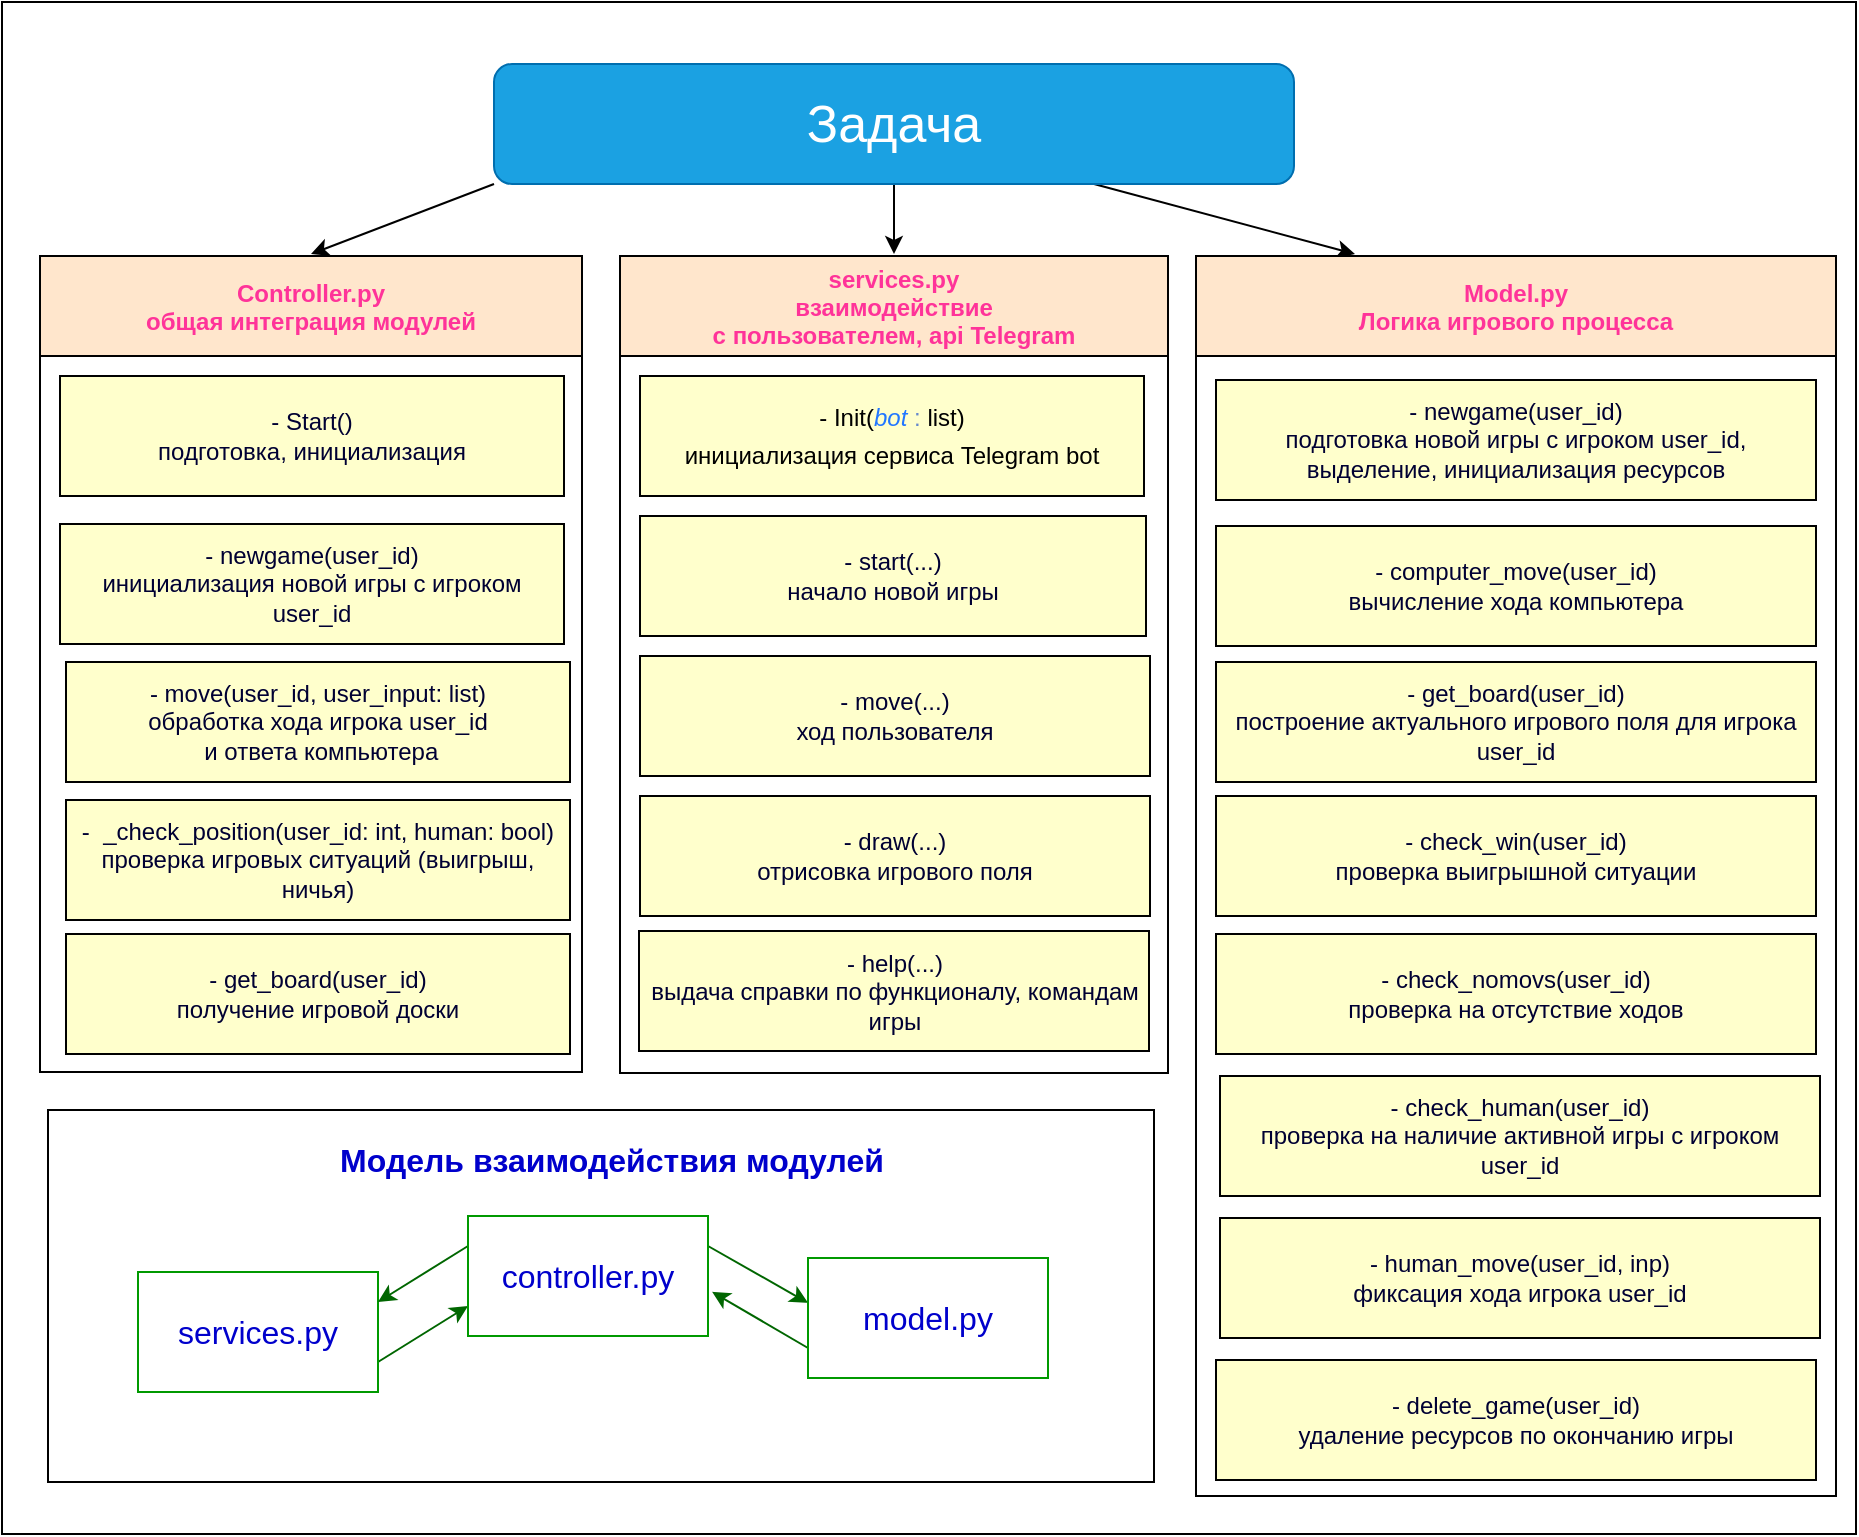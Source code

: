 <mxfile>
    <diagram id="d1onOI0jFkcU-A59MVnD" name="Page-1">
        <mxGraphModel dx="912" dy="722" grid="0" gridSize="10" guides="1" tooltips="1" connect="1" arrows="1" fold="1" page="0" pageScale="1" pageWidth="827" pageHeight="1169" background="#FFFFFF" math="0" shadow="0">
            <root>
                <mxCell id="0"/>
                <mxCell id="1" parent="0"/>
                <mxCell id="90" value="" style="rounded=0;shadow=0;glass=0;labelBackgroundColor=none;labelBorderColor=none;sketch=0;fontColor=none;strokeColor=#000000;fillColor=none;noLabel=1;" parent="1" vertex="1">
                    <mxGeometry x="9" y="41" width="927" height="766" as="geometry"/>
                </mxCell>
                <mxCell id="62" style="edgeStyle=none;html=1;exitX=0;exitY=1;exitDx=0;exitDy=0;entryX=0.5;entryY=0;entryDx=0;entryDy=0;fontColor=#FFFFFF;strokeColor=#000000;" parent="1" source="61" target="84" edge="1">
                    <mxGeometry relative="1" as="geometry">
                        <mxPoint x="150" y="449" as="targetPoint"/>
                    </mxGeometry>
                </mxCell>
                <mxCell id="82" style="edgeStyle=none;html=1;exitX=0.75;exitY=1;exitDx=0;exitDy=0;entryX=0.25;entryY=0;entryDx=0;entryDy=0;fontColor=#00FF00;strokeColor=#000000;" parent="1" source="61" target="73" edge="1">
                    <mxGeometry relative="1" as="geometry"/>
                </mxCell>
                <mxCell id="83" style="edgeStyle=none;html=1;exitX=0.5;exitY=1;exitDx=0;exitDy=0;entryX=0.5;entryY=0;entryDx=0;entryDy=0;fontColor=#00FF00;strokeColor=#000000;" parent="1" source="61" target="65" edge="1">
                    <mxGeometry relative="1" as="geometry"/>
                </mxCell>
                <mxCell id="61" value="&lt;font color=&quot;#ffffff&quot; style=&quot;font-size: 26px&quot;&gt;Задача&lt;/font&gt;" style="rounded=1;whiteSpace=wrap;html=1;fontColor=#ffffff;strokeColor=#006EAF;fillColor=#1ba1e2;" parent="1" vertex="1">
                    <mxGeometry x="255" y="72" width="400" height="60" as="geometry"/>
                </mxCell>
                <mxCell id="65" value="services.py&#10;взаимодействие&#10;с пользователем, api Telegram" style="swimlane;fontColor=#FF3399;strokeColor=#000000;startSize=50;labelBackgroundColor=none;labelBorderColor=none;swimlaneFillColor=none;perimeterSpacing=1;swimlaneLine=1;glass=0;rounded=0;shadow=0;sketch=0;fillColor=#FFE6CC;" parent="1" vertex="1">
                    <mxGeometry x="318" y="168" width="274" height="408.5" as="geometry"/>
                </mxCell>
                <mxCell id="70" value="&lt;div style=&quot;line-height: 19px&quot;&gt;&lt;font style=&quot;font-size: 12px&quot;&gt;&lt;font color=&quot;#000000&quot; style=&quot;font-size: 12px&quot;&gt;- Init(&lt;/font&gt;&lt;span style=&quot;color: rgb(34 , 119 , 255) ; font-style: italic&quot;&gt;bot&lt;/span&gt;&lt;font color=&quot;#6688cc&quot; style=&quot;font-size: 12px&quot;&gt; : &lt;/font&gt;&lt;font color=&quot;#000000&quot; style=&quot;font-size: 12px&quot;&gt;list)&lt;/font&gt;&lt;/font&gt;&lt;/div&gt;&lt;div style=&quot;line-height: 19px&quot;&gt;&lt;font color=&quot;#000000&quot; style=&quot;font-size: 12px&quot;&gt;инициализация сервиса Telegram bot&lt;/font&gt;&lt;/div&gt;" style="whiteSpace=wrap;html=1;fontColor=#000033;strokeColor=#000000;fillColor=#FFFFCC;" parent="65" vertex="1">
                    <mxGeometry x="10" y="60" width="252" height="60" as="geometry"/>
                </mxCell>
                <mxCell id="77" value="&lt;font&gt;- start(...)&lt;br&gt;начало новой игры&lt;br&gt;&lt;/font&gt;" style="whiteSpace=wrap;html=1;fontColor=#000033;strokeColor=#000000;fillColor=#FFFFCC;" parent="65" vertex="1">
                    <mxGeometry x="10" y="130" width="253" height="60" as="geometry"/>
                </mxCell>
                <mxCell id="78" value="&lt;font&gt;- move(...)&lt;br&gt;ход пользователя&lt;br&gt;&lt;/font&gt;" style="whiteSpace=wrap;html=1;fontColor=#000033;strokeColor=#000000;fillColor=#FFFFCC;" parent="65" vertex="1">
                    <mxGeometry x="10" y="200" width="255" height="60" as="geometry"/>
                </mxCell>
                <mxCell id="94" value="&lt;font&gt;- draw(...)&lt;br&gt;отрисовка игрового поля&lt;br&gt;&lt;/font&gt;" style="whiteSpace=wrap;html=1;fontColor=#000033;strokeColor=#000000;fillColor=#FFFFCC;" parent="65" vertex="1">
                    <mxGeometry x="10" y="270" width="255" height="60" as="geometry"/>
                </mxCell>
                <mxCell id="100" value="&lt;font&gt;- help(...)&lt;br&gt;выдача справки по функционалу, командам игры&lt;br&gt;&lt;/font&gt;" style="whiteSpace=wrap;html=1;fontColor=#000033;strokeColor=#000000;fillColor=#FFFFCC;" vertex="1" parent="65">
                    <mxGeometry x="9.5" y="337.5" width="255" height="60" as="geometry"/>
                </mxCell>
                <mxCell id="73" value="Model.py&#10;Логика игрового процесса" style="swimlane;fontColor=#FF3399;strokeColor=#000000;startSize=50;perimeterSpacing=1;fillColor=#FFE6CC;" parent="1" vertex="1">
                    <mxGeometry x="606" y="168" width="320" height="620" as="geometry"/>
                </mxCell>
                <mxCell id="74" value="&lt;font&gt;-&amp;nbsp;computer_move(user_id)&lt;br&gt;вычисление хода компьютера&lt;br&gt;&lt;/font&gt;" style="whiteSpace=wrap;html=1;fontColor=#000033;strokeColor=#000000;fillColor=#FFFFCC;" parent="73" vertex="1">
                    <mxGeometry x="10" y="135" width="300" height="60" as="geometry"/>
                </mxCell>
                <mxCell id="79" value="&lt;font&gt;-&amp;nbsp;get_board(user_id)&lt;br&gt;построение актуального игрового поля для игрока user_id&lt;br&gt;&lt;/font&gt;" style="whiteSpace=wrap;html=1;fontColor=#000033;strokeColor=#000000;fillColor=#FFFFCC;" parent="73" vertex="1">
                    <mxGeometry x="10" y="203" width="300" height="60" as="geometry"/>
                </mxCell>
                <mxCell id="80" value="&lt;font&gt;-&amp;nbsp;check_win(user_id)&lt;br&gt;проверка выигрышной ситуации&lt;br&gt;&lt;/font&gt;" style="whiteSpace=wrap;html=1;fontColor=#000033;strokeColor=#000000;fillColor=#FFFFCC;" parent="73" vertex="1">
                    <mxGeometry x="10" y="270" width="300" height="60" as="geometry"/>
                </mxCell>
                <mxCell id="95" value="&lt;font&gt;- newgame(user_id)&lt;br&gt;подготовка новой игры с игроком user_id, выделение, инициализация ресурсов&lt;br&gt;&lt;/font&gt;" style="whiteSpace=wrap;html=1;fontColor=#000033;strokeColor=#000000;fillColor=#FFFFCC;" parent="73" vertex="1">
                    <mxGeometry x="10" y="62" width="300" height="60" as="geometry"/>
                </mxCell>
                <mxCell id="101" value="&lt;font&gt;-&amp;nbsp;check_nomovs(user_id)&lt;br&gt;проверка на отсутствие ходов&lt;br&gt;&lt;/font&gt;" style="whiteSpace=wrap;html=1;fontColor=#000033;strokeColor=#000000;fillColor=#FFFFCC;" vertex="1" parent="73">
                    <mxGeometry x="10" y="339" width="300" height="60" as="geometry"/>
                </mxCell>
                <mxCell id="102" value="&lt;font&gt;- check_human(user_id)&lt;br&gt;проверка на наличие активной игры с игроком user_id&lt;br&gt;&lt;/font&gt;" style="whiteSpace=wrap;html=1;fontColor=#000033;strokeColor=#000000;fillColor=#FFFFCC;" vertex="1" parent="73">
                    <mxGeometry x="12" y="410" width="300" height="60" as="geometry"/>
                </mxCell>
                <mxCell id="103" value="&lt;font&gt;- human_move(user_id, inp)&lt;br&gt;фиксация хода игрока user_id&lt;br&gt;&lt;/font&gt;" style="whiteSpace=wrap;html=1;fontColor=#000033;strokeColor=#000000;fillColor=#FFFFCC;" vertex="1" parent="73">
                    <mxGeometry x="12" y="481" width="300" height="60" as="geometry"/>
                </mxCell>
                <mxCell id="104" value="&lt;font&gt;-&amp;nbsp;delete_game(user_id)&lt;br&gt;удаление ресурсов по окончанию игры&lt;br&gt;&lt;/font&gt;" style="whiteSpace=wrap;html=1;fontColor=#000033;strokeColor=#000000;fillColor=#FFFFCC;" vertex="1" parent="73">
                    <mxGeometry x="10" y="552" width="300" height="60" as="geometry"/>
                </mxCell>
                <mxCell id="84" value="Controller.py&#10;общая интеграция модулей" style="swimlane;fontColor=#FF3399;strokeColor=#000000;startSize=50;perimeterSpacing=1;labelBackgroundColor=none;fillColor=#FFE6CC;" parent="1" vertex="1">
                    <mxGeometry x="28" y="168" width="271" height="408" as="geometry"/>
                </mxCell>
                <mxCell id="85" value="&lt;font&gt;- Start()&lt;br&gt;подготовка, инициализация&lt;br&gt;&lt;/font&gt;" style="whiteSpace=wrap;html=1;fontColor=#000033;strokeColor=#000000;labelBackgroundColor=none;fillColor=#FFFFCC;" parent="84" vertex="1">
                    <mxGeometry x="10" y="60" width="252" height="60" as="geometry"/>
                </mxCell>
                <mxCell id="96" value="&lt;font&gt;- newgame(user_id)&lt;br&gt;инициализация новой игры с игроком user_id&lt;br&gt;&lt;/font&gt;" style="whiteSpace=wrap;html=1;fontColor=#000033;strokeColor=#000000;labelBackgroundColor=none;fillColor=#FFFFCC;" vertex="1" parent="84">
                    <mxGeometry x="10" y="134" width="252" height="60" as="geometry"/>
                </mxCell>
                <mxCell id="97" value="&lt;font&gt;- move(user_id, user_input: list)&lt;br&gt;обработка хода игрока user_id&lt;br&gt;&amp;nbsp;и ответа компьютера&lt;br&gt;&lt;/font&gt;" style="whiteSpace=wrap;html=1;fontColor=#000033;strokeColor=#000000;labelBackgroundColor=none;fillColor=#FFFFCC;" vertex="1" parent="84">
                    <mxGeometry x="13" y="203" width="252" height="60" as="geometry"/>
                </mxCell>
                <mxCell id="98" value="&lt;font&gt;-&amp;nbsp;&amp;nbsp;_check_position(user_id: int, human: bool)&lt;br&gt;проверка игровых ситуаций (выигрыш, ничья)&lt;br&gt;&lt;/font&gt;" style="whiteSpace=wrap;html=1;fontColor=#000033;strokeColor=#000000;labelBackgroundColor=none;fillColor=#FFFFCC;" vertex="1" parent="84">
                    <mxGeometry x="13" y="272" width="252" height="60" as="geometry"/>
                </mxCell>
                <mxCell id="99" value="&lt;font&gt;-&amp;nbsp;get_board(user_id)&lt;br&gt;получение игровой доски&lt;br&gt;&lt;/font&gt;" style="whiteSpace=wrap;html=1;fontColor=#000033;strokeColor=#000000;labelBackgroundColor=none;fillColor=#FFFFCC;" vertex="1" parent="84">
                    <mxGeometry x="13" y="339" width="252" height="60" as="geometry"/>
                </mxCell>
                <mxCell id="106" value="" style="rounded=0;whiteSpace=wrap;html=1;fillColor=none;" vertex="1" parent="1">
                    <mxGeometry x="32" y="595" width="553" height="186" as="geometry"/>
                </mxCell>
                <mxCell id="107" value="&lt;font color=&quot;#0000cc&quot; style=&quot;font-size: 16px&quot;&gt;&lt;b&gt;Модель взаимодействия модулей&lt;/b&gt;&lt;/font&gt;" style="text;html=1;strokeColor=none;fillColor=none;align=center;verticalAlign=middle;whiteSpace=wrap;rounded=0;" vertex="1" parent="1">
                    <mxGeometry x="93" y="605" width="442" height="30" as="geometry"/>
                </mxCell>
                <mxCell id="116" style="edgeStyle=none;html=1;exitX=1;exitY=0.75;exitDx=0;exitDy=0;entryX=0;entryY=0.75;entryDx=0;entryDy=0;fontSize=16;fontColor=#0000CC;strokeColor=#006600;" edge="1" parent="1" source="109" target="111">
                    <mxGeometry relative="1" as="geometry"/>
                </mxCell>
                <mxCell id="109" value="services.py" style="rounded=0;whiteSpace=wrap;html=1;fontSize=16;fontColor=#0000CC;fillColor=none;strokeColor=#009900;" vertex="1" parent="1">
                    <mxGeometry x="77" y="676" width="120" height="60" as="geometry"/>
                </mxCell>
                <mxCell id="113" style="edgeStyle=none;html=1;exitX=1;exitY=0.25;exitDx=0;exitDy=0;entryX=0;entryY=0.374;entryDx=0;entryDy=0;entryPerimeter=0;fontSize=16;fontColor=#0000CC;strokeColor=#006600;" edge="1" parent="1" source="111" target="112">
                    <mxGeometry relative="1" as="geometry"/>
                </mxCell>
                <mxCell id="115" style="edgeStyle=none;html=1;exitX=0;exitY=0.25;exitDx=0;exitDy=0;entryX=1;entryY=0.25;entryDx=0;entryDy=0;fontSize=16;fontColor=#0000CC;strokeColor=#006600;" edge="1" parent="1" source="111" target="109">
                    <mxGeometry relative="1" as="geometry"/>
                </mxCell>
                <mxCell id="111" value="controller.py" style="rounded=0;whiteSpace=wrap;html=1;fontSize=16;fontColor=#0000CC;fillColor=none;strokeColor=#009900;" vertex="1" parent="1">
                    <mxGeometry x="242" y="648" width="120" height="60" as="geometry"/>
                </mxCell>
                <mxCell id="114" style="edgeStyle=none;html=1;exitX=0;exitY=0.75;exitDx=0;exitDy=0;entryX=1.017;entryY=0.632;entryDx=0;entryDy=0;entryPerimeter=0;fontSize=16;fontColor=#0000CC;strokeColor=#006600;" edge="1" parent="1" source="112" target="111">
                    <mxGeometry relative="1" as="geometry"/>
                </mxCell>
                <mxCell id="112" value="model.py" style="rounded=0;whiteSpace=wrap;html=1;fontSize=16;fontColor=#0000CC;fillColor=none;strokeColor=#009900;" vertex="1" parent="1">
                    <mxGeometry x="412" y="669" width="120" height="60" as="geometry"/>
                </mxCell>
            </root>
        </mxGraphModel>
    </diagram>
</mxfile>